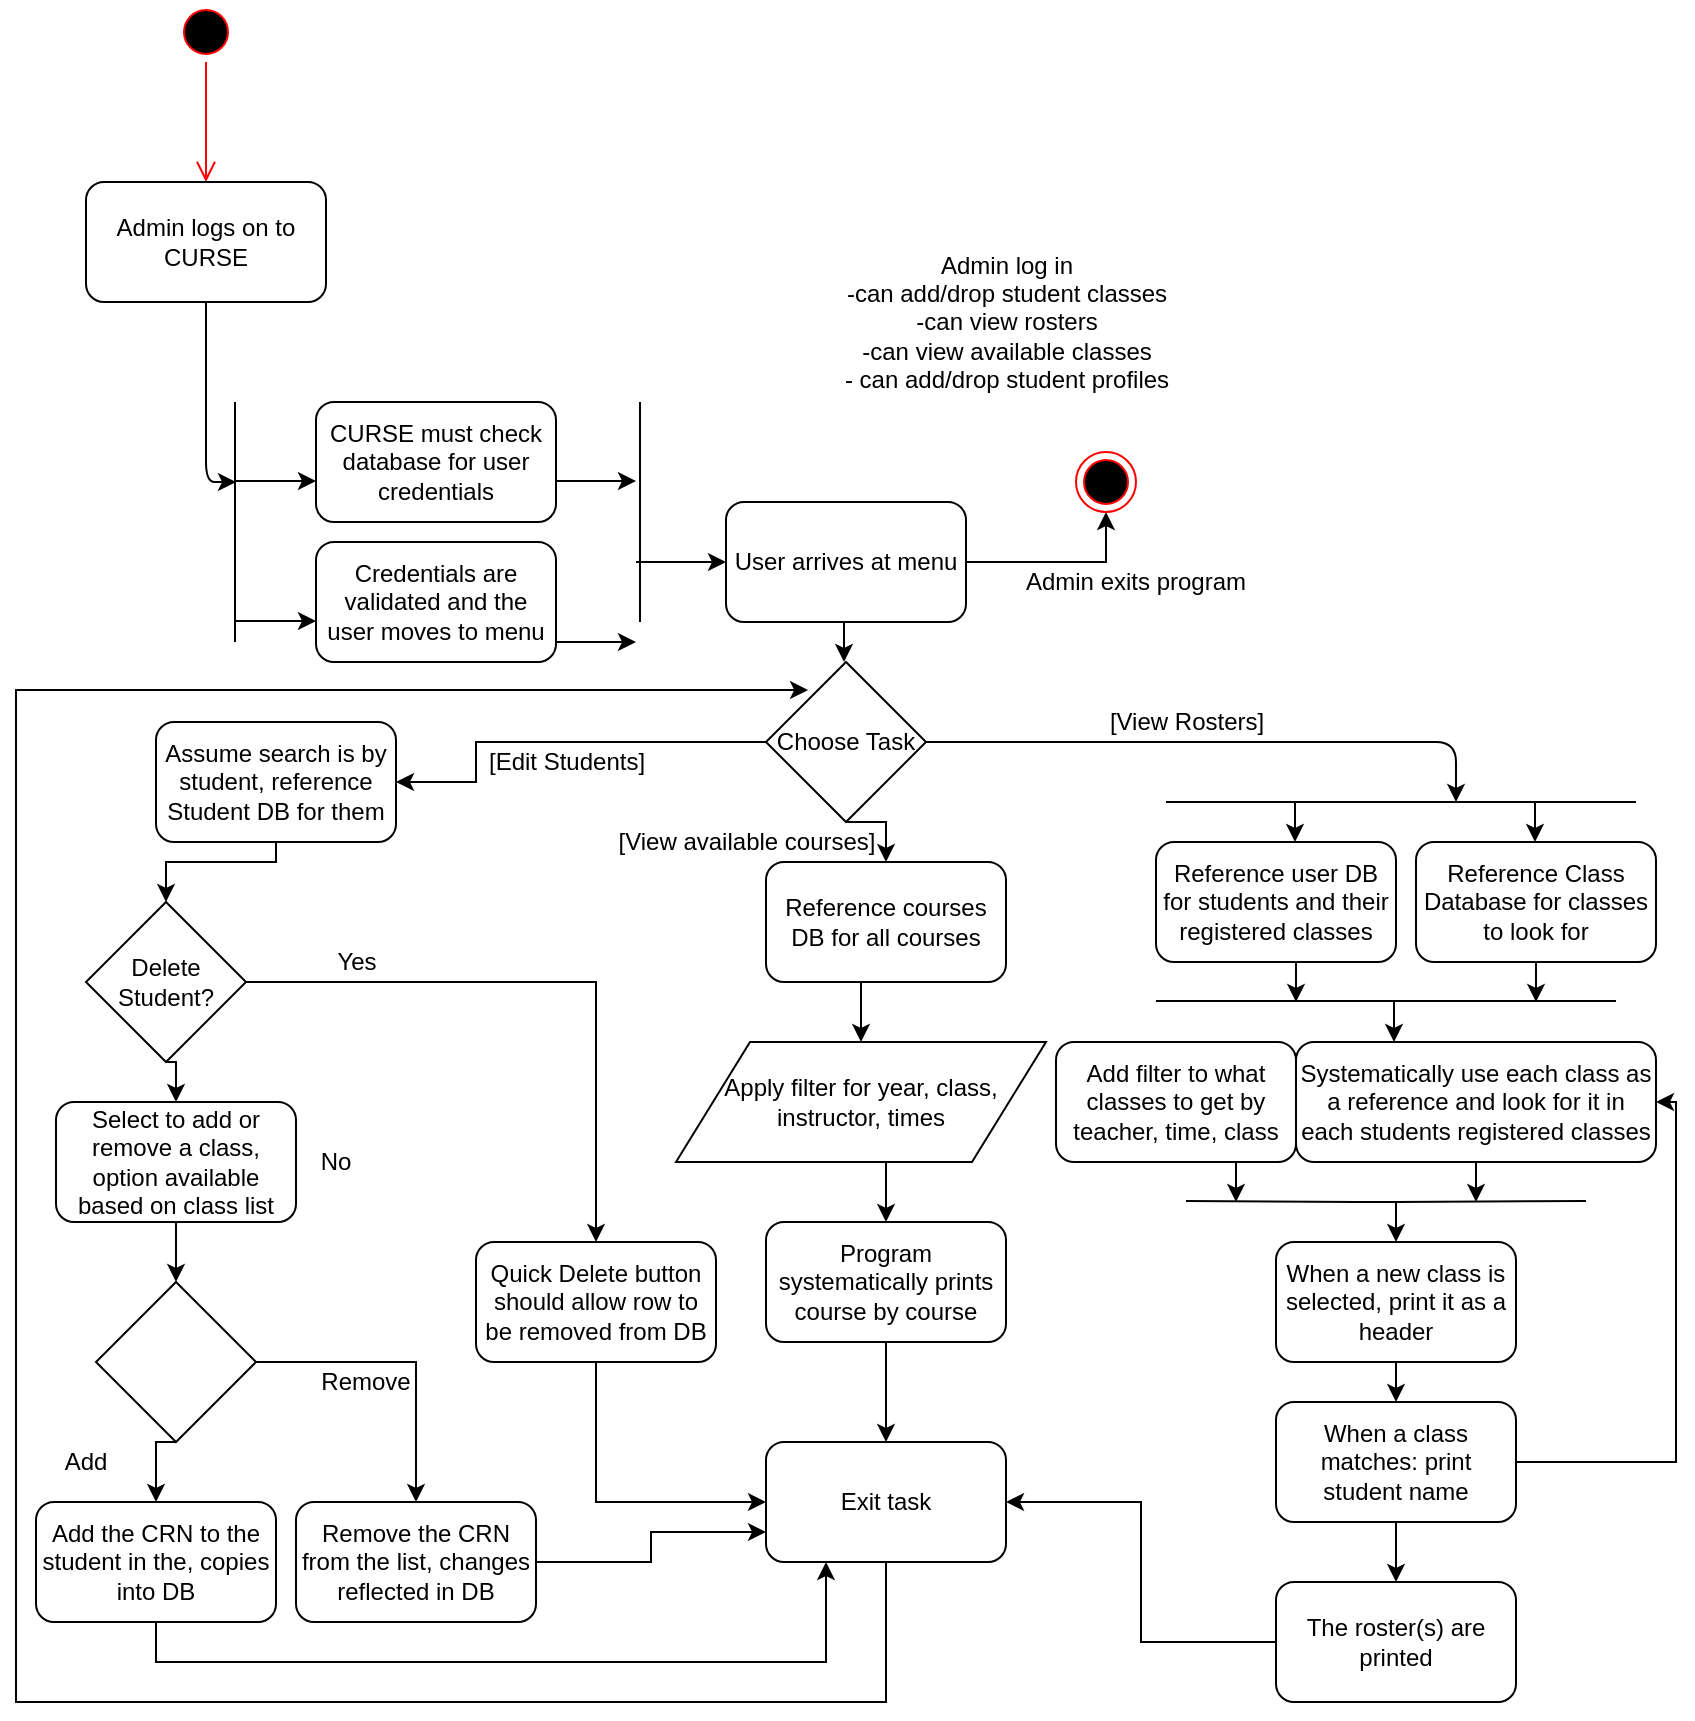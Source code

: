 <mxfile version="10.7.5" type="device"><diagram id="KzV5jisgvI3P5JsCJ3Mg" name="Page-1"><mxGraphModel dx="1394" dy="764" grid="1" gridSize="10" guides="1" tooltips="1" connect="1" arrows="1" fold="1" page="1" pageScale="1" pageWidth="850" pageHeight="1100" math="0" shadow="0"><root><mxCell id="0"/><mxCell id="1" parent="0"/><mxCell id="ByGuvdmldyF5iGttp1__-1" value="" style="ellipse;html=1;shape=startState;fillColor=#000000;strokeColor=#ff0000;" parent="1" vertex="1"><mxGeometry x="90" y="40" width="30" height="30" as="geometry"/></mxCell><mxCell id="ByGuvdmldyF5iGttp1__-2" value="" style="edgeStyle=orthogonalEdgeStyle;html=1;verticalAlign=bottom;endArrow=open;endSize=8;strokeColor=#ff0000;" parent="1" source="ByGuvdmldyF5iGttp1__-1" edge="1"><mxGeometry relative="1" as="geometry"><mxPoint x="105" y="130" as="targetPoint"/></mxGeometry></mxCell><mxCell id="ByGuvdmldyF5iGttp1__-3" value="Admin logs on to CURSE" style="rounded=1;whiteSpace=wrap;html=1;" parent="1" vertex="1"><mxGeometry x="45" y="130" width="120" height="60" as="geometry"/></mxCell><mxCell id="ByGuvdmldyF5iGttp1__-4" value="Admin log in&lt;br&gt;-can add/drop student classes&lt;br&gt;-can view rosters&lt;br&gt;-can view available classes&lt;br&gt;- can add/drop student profiles&lt;br&gt;" style="text;html=1;resizable=0;autosize=1;align=center;verticalAlign=middle;points=[];fillColor=none;strokeColor=none;rounded=0;" parent="1" vertex="1"><mxGeometry x="415" y="160" width="180" height="80" as="geometry"/></mxCell><mxCell id="ByGuvdmldyF5iGttp1__-5" value="" style="endArrow=classic;html=1;" parent="1" edge="1"><mxGeometry width="50" height="50" relative="1" as="geometry"><mxPoint x="105" y="190" as="sourcePoint"/><mxPoint x="120" y="280" as="targetPoint"/><Array as="points"><mxPoint x="105" y="280"/></Array></mxGeometry></mxCell><mxCell id="ByGuvdmldyF5iGttp1__-6" value="CURSE must check database for user credentials" style="rounded=1;whiteSpace=wrap;html=1;" parent="1" vertex="1"><mxGeometry x="160" y="240" width="120" height="60" as="geometry"/></mxCell><mxCell id="ByGuvdmldyF5iGttp1__-7" value="" style="endArrow=none;html=1;" parent="1" edge="1"><mxGeometry width="50" height="50" relative="1" as="geometry"><mxPoint x="119.5" y="360" as="sourcePoint"/><mxPoint x="119.5" y="240" as="targetPoint"/></mxGeometry></mxCell><mxCell id="ByGuvdmldyF5iGttp1__-8" value="" style="endArrow=classic;html=1;" parent="1" edge="1"><mxGeometry width="50" height="50" relative="1" as="geometry"><mxPoint x="120" y="279.5" as="sourcePoint"/><mxPoint x="160" y="279.5" as="targetPoint"/></mxGeometry></mxCell><mxCell id="ByGuvdmldyF5iGttp1__-9" value="Credentials are validated and the user moves to menu" style="rounded=1;whiteSpace=wrap;html=1;" parent="1" vertex="1"><mxGeometry x="160" y="310" width="120" height="60" as="geometry"/></mxCell><mxCell id="ByGuvdmldyF5iGttp1__-10" value="" style="endArrow=classic;html=1;" parent="1" edge="1"><mxGeometry width="50" height="50" relative="1" as="geometry"><mxPoint x="120" y="349.5" as="sourcePoint"/><mxPoint x="160" y="349.5" as="targetPoint"/></mxGeometry></mxCell><mxCell id="ByGuvdmldyF5iGttp1__-11" value="" style="endArrow=classic;html=1;" parent="1" edge="1"><mxGeometry width="50" height="50" relative="1" as="geometry"><mxPoint x="280" y="360" as="sourcePoint"/><mxPoint x="320" y="360" as="targetPoint"/></mxGeometry></mxCell><mxCell id="ByGuvdmldyF5iGttp1__-12" value="" style="endArrow=classic;html=1;" parent="1" edge="1"><mxGeometry width="50" height="50" relative="1" as="geometry"><mxPoint x="280" y="279.5" as="sourcePoint"/><mxPoint x="320" y="279.5" as="targetPoint"/></mxGeometry></mxCell><mxCell id="ByGuvdmldyF5iGttp1__-13" value="" style="endArrow=none;html=1;" parent="1" edge="1"><mxGeometry width="50" height="50" relative="1" as="geometry"><mxPoint x="322" y="350" as="sourcePoint"/><mxPoint x="322" y="240" as="targetPoint"/></mxGeometry></mxCell><mxCell id="FQn5t8znwNRnggK-MVRj-47" style="edgeStyle=orthogonalEdgeStyle;rounded=0;orthogonalLoop=1;jettySize=auto;html=1;exitX=1;exitY=0.5;exitDx=0;exitDy=0;entryX=0.5;entryY=1;entryDx=0;entryDy=0;" edge="1" parent="1" source="ByGuvdmldyF5iGttp1__-14" target="FQn5t8znwNRnggK-MVRj-42"><mxGeometry relative="1" as="geometry"/></mxCell><mxCell id="ByGuvdmldyF5iGttp1__-14" value="User arrives at menu" style="rounded=1;whiteSpace=wrap;html=1;" parent="1" vertex="1"><mxGeometry x="365" y="290" width="120" height="60" as="geometry"/></mxCell><mxCell id="ByGuvdmldyF5iGttp1__-37" style="edgeStyle=orthogonalEdgeStyle;rounded=0;orthogonalLoop=1;jettySize=auto;html=1;exitX=0.5;exitY=1;exitDx=0;exitDy=0;entryX=0.5;entryY=0;entryDx=0;entryDy=0;" parent="1" source="ByGuvdmldyF5iGttp1__-15" target="ByGuvdmldyF5iGttp1__-27" edge="1"><mxGeometry relative="1" as="geometry"/></mxCell><mxCell id="FQn5t8znwNRnggK-MVRj-17" style="edgeStyle=orthogonalEdgeStyle;rounded=0;orthogonalLoop=1;jettySize=auto;html=1;exitX=0;exitY=0.5;exitDx=0;exitDy=0;entryX=1;entryY=0.5;entryDx=0;entryDy=0;" edge="1" parent="1" source="ByGuvdmldyF5iGttp1__-15" target="FQn5t8znwNRnggK-MVRj-16"><mxGeometry relative="1" as="geometry"><Array as="points"><mxPoint x="240" y="410"/><mxPoint x="240" y="430"/></Array></mxGeometry></mxCell><mxCell id="ByGuvdmldyF5iGttp1__-15" value="Choose Task" style="rhombus;whiteSpace=wrap;html=1;" parent="1" vertex="1"><mxGeometry x="385" y="370" width="80" height="80" as="geometry"/></mxCell><mxCell id="ByGuvdmldyF5iGttp1__-16" value="" style="endArrow=classic;html=1;" parent="1" edge="1"><mxGeometry width="50" height="50" relative="1" as="geometry"><mxPoint x="424" y="350" as="sourcePoint"/><mxPoint x="424" y="370" as="targetPoint"/></mxGeometry></mxCell><mxCell id="ByGuvdmldyF5iGttp1__-17" value="" style="endArrow=classic;html=1;entryX=0;entryY=0.5;entryDx=0;entryDy=0;" parent="1" target="ByGuvdmldyF5iGttp1__-14" edge="1"><mxGeometry width="50" height="50" relative="1" as="geometry"><mxPoint x="320" y="320" as="sourcePoint"/><mxPoint x="370" y="270" as="targetPoint"/></mxGeometry></mxCell><mxCell id="ByGuvdmldyF5iGttp1__-34" style="edgeStyle=orthogonalEdgeStyle;rounded=0;orthogonalLoop=1;jettySize=auto;html=1;exitX=0.5;exitY=1;exitDx=0;exitDy=0;" parent="1" source="ByGuvdmldyF5iGttp1__-18" edge="1"><mxGeometry relative="1" as="geometry"><mxPoint x="650" y="540" as="targetPoint"/></mxGeometry></mxCell><mxCell id="ByGuvdmldyF5iGttp1__-18" value="Reference user DB for students and their registered classes" style="rounded=1;whiteSpace=wrap;html=1;" parent="1" vertex="1"><mxGeometry x="580" y="460" width="120" height="60" as="geometry"/></mxCell><mxCell id="ByGuvdmldyF5iGttp1__-44" style="edgeStyle=orthogonalEdgeStyle;rounded=0;orthogonalLoop=1;jettySize=auto;html=1;exitX=0.5;exitY=1;exitDx=0;exitDy=0;" parent="1" source="ByGuvdmldyF5iGttp1__-19" edge="1"><mxGeometry relative="1" as="geometry"><mxPoint x="770" y="540" as="targetPoint"/></mxGeometry></mxCell><mxCell id="ByGuvdmldyF5iGttp1__-19" value="Reference Class Database for classes to look for" style="rounded=1;whiteSpace=wrap;html=1;" parent="1" vertex="1"><mxGeometry x="710" y="460" width="120" height="60" as="geometry"/></mxCell><mxCell id="ByGuvdmldyF5iGttp1__-20" value="" style="endArrow=none;html=1;" parent="1" edge="1"><mxGeometry width="50" height="50" relative="1" as="geometry"><mxPoint x="585" y="440" as="sourcePoint"/><mxPoint x="820" y="440" as="targetPoint"/></mxGeometry></mxCell><mxCell id="ByGuvdmldyF5iGttp1__-21" value="" style="endArrow=classic;html=1;exitX=1;exitY=0.5;exitDx=0;exitDy=0;" parent="1" source="ByGuvdmldyF5iGttp1__-15" edge="1"><mxGeometry width="50" height="50" relative="1" as="geometry"><mxPoint x="610" y="380" as="sourcePoint"/><mxPoint x="730" y="440" as="targetPoint"/><Array as="points"><mxPoint x="730" y="410"/></Array></mxGeometry></mxCell><mxCell id="ByGuvdmldyF5iGttp1__-22" value="" style="endArrow=classic;html=1;" parent="1" edge="1"><mxGeometry width="50" height="50" relative="1" as="geometry"><mxPoint x="649.5" y="440" as="sourcePoint"/><mxPoint x="649.5" y="460" as="targetPoint"/></mxGeometry></mxCell><mxCell id="ByGuvdmldyF5iGttp1__-23" value="" style="endArrow=classic;html=1;" parent="1" edge="1"><mxGeometry width="50" height="50" relative="1" as="geometry"><mxPoint x="769.5" y="440" as="sourcePoint"/><mxPoint x="769.5" y="460" as="targetPoint"/></mxGeometry></mxCell><mxCell id="ByGuvdmldyF5iGttp1__-24" value="[View Rosters]" style="text;html=1;resizable=0;autosize=1;align=center;verticalAlign=middle;points=[];fillColor=none;strokeColor=none;rounded=0;" parent="1" vertex="1"><mxGeometry x="550" y="390" width="90" height="20" as="geometry"/></mxCell><mxCell id="ByGuvdmldyF5iGttp1__-25" value="" style="endArrow=none;html=1;" parent="1" edge="1"><mxGeometry width="50" height="50" relative="1" as="geometry"><mxPoint x="580" y="539.5" as="sourcePoint"/><mxPoint x="810" y="539.5" as="targetPoint"/></mxGeometry></mxCell><mxCell id="FQn5t8znwNRnggK-MVRj-12" style="edgeStyle=orthogonalEdgeStyle;rounded=0;orthogonalLoop=1;jettySize=auto;html=1;exitX=0.5;exitY=1;exitDx=0;exitDy=0;" edge="1" parent="1" source="ByGuvdmldyF5iGttp1__-26"><mxGeometry relative="1" as="geometry"><mxPoint x="740" y="640" as="targetPoint"/></mxGeometry></mxCell><mxCell id="ByGuvdmldyF5iGttp1__-26" value="Systematically use each class as a reference and look for it in each students registered classes" style="rounded=1;whiteSpace=wrap;html=1;" parent="1" vertex="1"><mxGeometry x="650" y="560" width="180" height="60" as="geometry"/></mxCell><mxCell id="ByGuvdmldyF5iGttp1__-32" style="edgeStyle=orthogonalEdgeStyle;rounded=0;orthogonalLoop=1;jettySize=auto;html=1;exitX=0.5;exitY=1;exitDx=0;exitDy=0;entryX=0.5;entryY=0;entryDx=0;entryDy=0;" parent="1" source="ByGuvdmldyF5iGttp1__-27" target="ByGuvdmldyF5iGttp1__-30" edge="1"><mxGeometry relative="1" as="geometry"/></mxCell><mxCell id="ByGuvdmldyF5iGttp1__-27" value="Reference courses DB for all courses" style="rounded=1;whiteSpace=wrap;html=1;" parent="1" vertex="1"><mxGeometry x="385" y="470" width="120" height="60" as="geometry"/></mxCell><mxCell id="ByGuvdmldyF5iGttp1__-41" style="edgeStyle=orthogonalEdgeStyle;rounded=0;orthogonalLoop=1;jettySize=auto;html=1;exitX=0.5;exitY=1;exitDx=0;exitDy=0;entryX=0.5;entryY=0;entryDx=0;entryDy=0;" parent="1" source="ByGuvdmldyF5iGttp1__-28" target="ByGuvdmldyF5iGttp1__-40" edge="1"><mxGeometry relative="1" as="geometry"/></mxCell><mxCell id="ByGuvdmldyF5iGttp1__-28" value="Program systematically prints course by course" style="rounded=1;whiteSpace=wrap;html=1;" parent="1" vertex="1"><mxGeometry x="385" y="650" width="120" height="60" as="geometry"/></mxCell><mxCell id="ByGuvdmldyF5iGttp1__-33" style="edgeStyle=orthogonalEdgeStyle;rounded=0;orthogonalLoop=1;jettySize=auto;html=1;exitX=0.5;exitY=1;exitDx=0;exitDy=0;entryX=0.5;entryY=0;entryDx=0;entryDy=0;" parent="1" source="ByGuvdmldyF5iGttp1__-30" target="ByGuvdmldyF5iGttp1__-28" edge="1"><mxGeometry relative="1" as="geometry"/></mxCell><mxCell id="ByGuvdmldyF5iGttp1__-30" value="Apply filter for year, class, instructor, times" style="shape=parallelogram;perimeter=parallelogramPerimeter;whiteSpace=wrap;html=1;" parent="1" vertex="1"><mxGeometry x="340" y="560" width="185" height="60" as="geometry"/></mxCell><mxCell id="ByGuvdmldyF5iGttp1__-36" value="" style="endArrow=classic;html=1;" parent="1" edge="1"><mxGeometry width="50" height="50" relative="1" as="geometry"><mxPoint x="699" y="540" as="sourcePoint"/><mxPoint x="699" y="560" as="targetPoint"/></mxGeometry></mxCell><mxCell id="FQn5t8znwNRnggK-MVRj-41" style="edgeStyle=orthogonalEdgeStyle;rounded=0;orthogonalLoop=1;jettySize=auto;html=1;exitX=0.5;exitY=1;exitDx=0;exitDy=0;entryX=0.263;entryY=0.175;entryDx=0;entryDy=0;entryPerimeter=0;" edge="1" parent="1" source="ByGuvdmldyF5iGttp1__-40" target="ByGuvdmldyF5iGttp1__-15"><mxGeometry relative="1" as="geometry"><Array as="points"><mxPoint x="445" y="890"/><mxPoint x="10" y="890"/><mxPoint x="10" y="384"/></Array></mxGeometry></mxCell><mxCell id="ByGuvdmldyF5iGttp1__-40" value="Exit task" style="rounded=1;whiteSpace=wrap;html=1;" parent="1" vertex="1"><mxGeometry x="385" y="760" width="120" height="60" as="geometry"/></mxCell><mxCell id="FQn5t8znwNRnggK-MVRj-1" value="[Edit Students]" style="text;html=1;resizable=0;autosize=1;align=center;verticalAlign=middle;points=[];fillColor=none;strokeColor=none;rounded=0;" vertex="1" parent="1"><mxGeometry x="240" y="410" width="90" height="20" as="geometry"/></mxCell><mxCell id="FQn5t8znwNRnggK-MVRj-2" value="[View available courses]&lt;br&gt;" style="text;html=1;resizable=0;autosize=1;align=center;verticalAlign=middle;points=[];fillColor=none;strokeColor=none;rounded=0;" vertex="1" parent="1"><mxGeometry x="305" y="450" width="140" height="20" as="geometry"/></mxCell><mxCell id="FQn5t8znwNRnggK-MVRj-7" style="edgeStyle=orthogonalEdgeStyle;rounded=0;orthogonalLoop=1;jettySize=auto;html=1;exitX=1;exitY=0.5;exitDx=0;exitDy=0;entryX=1;entryY=0.5;entryDx=0;entryDy=0;" edge="1" parent="1" source="FQn5t8znwNRnggK-MVRj-3" target="ByGuvdmldyF5iGttp1__-26"><mxGeometry relative="1" as="geometry"><Array as="points"><mxPoint x="840" y="770"/><mxPoint x="840" y="590"/></Array></mxGeometry></mxCell><mxCell id="FQn5t8znwNRnggK-MVRj-14" style="edgeStyle=orthogonalEdgeStyle;rounded=0;orthogonalLoop=1;jettySize=auto;html=1;exitX=0.5;exitY=1;exitDx=0;exitDy=0;entryX=0.5;entryY=0;entryDx=0;entryDy=0;" edge="1" parent="1" source="FQn5t8znwNRnggK-MVRj-3" target="FQn5t8znwNRnggK-MVRj-8"><mxGeometry relative="1" as="geometry"/></mxCell><mxCell id="FQn5t8znwNRnggK-MVRj-3" value="When a class matches: print student name" style="rounded=1;whiteSpace=wrap;html=1;" vertex="1" parent="1"><mxGeometry x="640" y="740" width="120" height="60" as="geometry"/></mxCell><mxCell id="FQn5t8znwNRnggK-MVRj-6" style="edgeStyle=orthogonalEdgeStyle;rounded=0;orthogonalLoop=1;jettySize=auto;html=1;exitX=0.5;exitY=1;exitDx=0;exitDy=0;entryX=0.5;entryY=0;entryDx=0;entryDy=0;" edge="1" parent="1" source="FQn5t8znwNRnggK-MVRj-4" target="FQn5t8znwNRnggK-MVRj-3"><mxGeometry relative="1" as="geometry"/></mxCell><mxCell id="FQn5t8znwNRnggK-MVRj-13" style="edgeStyle=orthogonalEdgeStyle;rounded=0;orthogonalLoop=1;jettySize=auto;html=1;exitX=0.5;exitY=0;exitDx=0;exitDy=0;entryX=0.5;entryY=0;entryDx=0;entryDy=0;" edge="1" parent="1" target="FQn5t8znwNRnggK-MVRj-4"><mxGeometry relative="1" as="geometry"><mxPoint x="700" y="640" as="sourcePoint"/></mxGeometry></mxCell><mxCell id="FQn5t8znwNRnggK-MVRj-4" value="When a new class is selected, print it as a header" style="rounded=1;whiteSpace=wrap;html=1;" vertex="1" parent="1"><mxGeometry x="640" y="660" width="120" height="60" as="geometry"/></mxCell><mxCell id="FQn5t8znwNRnggK-MVRj-15" style="edgeStyle=orthogonalEdgeStyle;rounded=0;orthogonalLoop=1;jettySize=auto;html=1;exitX=0;exitY=0.5;exitDx=0;exitDy=0;entryX=1;entryY=0.5;entryDx=0;entryDy=0;" edge="1" parent="1" source="FQn5t8znwNRnggK-MVRj-8" target="ByGuvdmldyF5iGttp1__-40"><mxGeometry relative="1" as="geometry"/></mxCell><mxCell id="FQn5t8znwNRnggK-MVRj-8" value="The roster(s) are printed" style="rounded=1;whiteSpace=wrap;html=1;" vertex="1" parent="1"><mxGeometry x="640" y="830" width="120" height="60" as="geometry"/></mxCell><mxCell id="FQn5t8znwNRnggK-MVRj-11" style="edgeStyle=orthogonalEdgeStyle;rounded=0;orthogonalLoop=1;jettySize=auto;html=1;exitX=0.5;exitY=1;exitDx=0;exitDy=0;" edge="1" parent="1" source="FQn5t8znwNRnggK-MVRj-9"><mxGeometry relative="1" as="geometry"><mxPoint x="620" y="640" as="targetPoint"/></mxGeometry></mxCell><mxCell id="FQn5t8znwNRnggK-MVRj-9" value="Add filter to what classes to get by teacher, time, class" style="rounded=1;whiteSpace=wrap;html=1;" vertex="1" parent="1"><mxGeometry x="530" y="560" width="120" height="60" as="geometry"/></mxCell><mxCell id="FQn5t8znwNRnggK-MVRj-10" value="" style="endArrow=none;html=1;" edge="1" parent="1"><mxGeometry width="50" height="50" relative="1" as="geometry"><mxPoint x="595" y="639.5" as="sourcePoint"/><mxPoint x="795" y="639.5" as="targetPoint"/><Array as="points"><mxPoint x="690" y="640"/></Array></mxGeometry></mxCell><mxCell id="FQn5t8znwNRnggK-MVRj-26" style="edgeStyle=orthogonalEdgeStyle;rounded=0;orthogonalLoop=1;jettySize=auto;html=1;exitX=0.5;exitY=1;exitDx=0;exitDy=0;entryX=0.5;entryY=0;entryDx=0;entryDy=0;" edge="1" parent="1" source="FQn5t8znwNRnggK-MVRj-16" target="FQn5t8znwNRnggK-MVRj-21"><mxGeometry relative="1" as="geometry"><Array as="points"><mxPoint x="140" y="470"/><mxPoint x="85" y="470"/></Array></mxGeometry></mxCell><mxCell id="FQn5t8znwNRnggK-MVRj-16" value="Assume search is by student, reference Student DB for them" style="rounded=1;whiteSpace=wrap;html=1;" vertex="1" parent="1"><mxGeometry x="80" y="400" width="120" height="60" as="geometry"/></mxCell><mxCell id="FQn5t8znwNRnggK-MVRj-24" style="edgeStyle=orthogonalEdgeStyle;rounded=0;orthogonalLoop=1;jettySize=auto;html=1;exitX=1;exitY=0.5;exitDx=0;exitDy=0;entryX=0.5;entryY=0;entryDx=0;entryDy=0;" edge="1" parent="1" source="FQn5t8znwNRnggK-MVRj-21" target="FQn5t8znwNRnggK-MVRj-22"><mxGeometry relative="1" as="geometry"/></mxCell><mxCell id="FQn5t8znwNRnggK-MVRj-29" style="edgeStyle=orthogonalEdgeStyle;rounded=0;orthogonalLoop=1;jettySize=auto;html=1;exitX=0.5;exitY=1;exitDx=0;exitDy=0;entryX=0.5;entryY=0;entryDx=0;entryDy=0;" edge="1" parent="1" source="FQn5t8znwNRnggK-MVRj-21" target="FQn5t8znwNRnggK-MVRj-27"><mxGeometry relative="1" as="geometry"/></mxCell><mxCell id="FQn5t8znwNRnggK-MVRj-21" value="Delete Student?" style="rhombus;whiteSpace=wrap;html=1;" vertex="1" parent="1"><mxGeometry x="45" y="490" width="80" height="80" as="geometry"/></mxCell><mxCell id="FQn5t8znwNRnggK-MVRj-23" style="edgeStyle=orthogonalEdgeStyle;rounded=0;orthogonalLoop=1;jettySize=auto;html=1;exitX=0.5;exitY=1;exitDx=0;exitDy=0;entryX=0;entryY=0.5;entryDx=0;entryDy=0;" edge="1" parent="1" source="FQn5t8znwNRnggK-MVRj-22" target="ByGuvdmldyF5iGttp1__-40"><mxGeometry relative="1" as="geometry"/></mxCell><mxCell id="FQn5t8znwNRnggK-MVRj-22" value="Quick Delete button should allow row to be removed from DB" style="rounded=1;whiteSpace=wrap;html=1;" vertex="1" parent="1"><mxGeometry x="240" y="660" width="120" height="60" as="geometry"/></mxCell><mxCell id="FQn5t8znwNRnggK-MVRj-25" value="Yes" style="text;html=1;resizable=0;autosize=1;align=center;verticalAlign=middle;points=[];fillColor=none;strokeColor=none;rounded=0;" vertex="1" parent="1"><mxGeometry x="160" y="510" width="40" height="20" as="geometry"/></mxCell><mxCell id="FQn5t8znwNRnggK-MVRj-30" style="edgeStyle=orthogonalEdgeStyle;rounded=0;orthogonalLoop=1;jettySize=auto;html=1;exitX=0.5;exitY=1;exitDx=0;exitDy=0;entryX=0.5;entryY=0;entryDx=0;entryDy=0;" edge="1" parent="1" source="FQn5t8znwNRnggK-MVRj-27" target="FQn5t8znwNRnggK-MVRj-28"><mxGeometry relative="1" as="geometry"/></mxCell><mxCell id="FQn5t8znwNRnggK-MVRj-27" value="Select to add or remove a class, option available based on class list" style="rounded=1;whiteSpace=wrap;html=1;" vertex="1" parent="1"><mxGeometry x="30" y="590" width="120" height="60" as="geometry"/></mxCell><mxCell id="FQn5t8znwNRnggK-MVRj-33" style="edgeStyle=orthogonalEdgeStyle;rounded=0;orthogonalLoop=1;jettySize=auto;html=1;exitX=1;exitY=0.5;exitDx=0;exitDy=0;entryX=0.5;entryY=0;entryDx=0;entryDy=0;" edge="1" parent="1" source="FQn5t8znwNRnggK-MVRj-28" target="FQn5t8znwNRnggK-MVRj-32"><mxGeometry relative="1" as="geometry"/></mxCell><mxCell id="FQn5t8znwNRnggK-MVRj-34" style="edgeStyle=orthogonalEdgeStyle;rounded=0;orthogonalLoop=1;jettySize=auto;html=1;exitX=0.5;exitY=1;exitDx=0;exitDy=0;entryX=0.5;entryY=0;entryDx=0;entryDy=0;" edge="1" parent="1" source="FQn5t8znwNRnggK-MVRj-28" target="FQn5t8znwNRnggK-MVRj-31"><mxGeometry relative="1" as="geometry"/></mxCell><mxCell id="FQn5t8znwNRnggK-MVRj-28" value="" style="rhombus;whiteSpace=wrap;html=1;" vertex="1" parent="1"><mxGeometry x="50" y="680" width="80" height="80" as="geometry"/></mxCell><mxCell id="FQn5t8znwNRnggK-MVRj-40" style="edgeStyle=orthogonalEdgeStyle;rounded=0;orthogonalLoop=1;jettySize=auto;html=1;exitX=0.5;exitY=1;exitDx=0;exitDy=0;entryX=0.25;entryY=1;entryDx=0;entryDy=0;" edge="1" parent="1" source="FQn5t8znwNRnggK-MVRj-31" target="ByGuvdmldyF5iGttp1__-40"><mxGeometry relative="1" as="geometry"/></mxCell><mxCell id="FQn5t8znwNRnggK-MVRj-31" value="Add the CRN to the student in the, copies into DB" style="rounded=1;whiteSpace=wrap;html=1;" vertex="1" parent="1"><mxGeometry x="20" y="790" width="120" height="60" as="geometry"/></mxCell><mxCell id="FQn5t8znwNRnggK-MVRj-39" style="edgeStyle=orthogonalEdgeStyle;rounded=0;orthogonalLoop=1;jettySize=auto;html=1;exitX=1;exitY=0.5;exitDx=0;exitDy=0;entryX=0;entryY=0.75;entryDx=0;entryDy=0;" edge="1" parent="1" source="FQn5t8znwNRnggK-MVRj-32" target="ByGuvdmldyF5iGttp1__-40"><mxGeometry relative="1" as="geometry"/></mxCell><mxCell id="FQn5t8znwNRnggK-MVRj-32" value="Remove the CRN from the list, changes reflected in DB" style="rounded=1;whiteSpace=wrap;html=1;" vertex="1" parent="1"><mxGeometry x="150" y="790" width="120" height="60" as="geometry"/></mxCell><mxCell id="FQn5t8znwNRnggK-MVRj-35" value="Add" style="text;html=1;strokeColor=none;fillColor=none;align=center;verticalAlign=middle;whiteSpace=wrap;rounded=0;" vertex="1" parent="1"><mxGeometry x="25" y="760" width="40" height="20" as="geometry"/></mxCell><mxCell id="FQn5t8znwNRnggK-MVRj-36" value="Remove" style="text;html=1;strokeColor=none;fillColor=none;align=center;verticalAlign=middle;whiteSpace=wrap;rounded=0;" vertex="1" parent="1"><mxGeometry x="165" y="720" width="40" height="20" as="geometry"/></mxCell><mxCell id="FQn5t8znwNRnggK-MVRj-37" value="No" style="text;html=1;strokeColor=none;fillColor=none;align=center;verticalAlign=middle;whiteSpace=wrap;rounded=0;" vertex="1" parent="1"><mxGeometry x="150" y="610" width="40" height="20" as="geometry"/></mxCell><mxCell id="FQn5t8znwNRnggK-MVRj-42" value="" style="ellipse;html=1;shape=endState;fillColor=#000000;strokeColor=#ff0000;" vertex="1" parent="1"><mxGeometry x="540" y="265" width="30" height="30" as="geometry"/></mxCell><mxCell id="FQn5t8znwNRnggK-MVRj-46" value="Admin exits program&lt;br&gt;" style="text;html=1;strokeColor=none;fillColor=none;align=center;verticalAlign=middle;whiteSpace=wrap;rounded=0;" vertex="1" parent="1"><mxGeometry x="495" y="320" width="150" height="20" as="geometry"/></mxCell></root></mxGraphModel></diagram></mxfile>